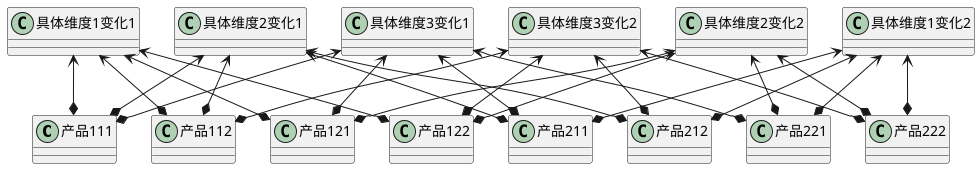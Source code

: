 @startuml

class 产品111
class 产品112
class 产品121
class 产品122
class 产品211
class 产品212
class 产品221
class 产品222

class 具体维度1变化1
class 具体维度1变化2
class 具体维度2变化1
class 具体维度2变化2
class 具体维度3变化1
class 具体维度3变化2

产品111 *-u-> 具体维度1变化1
产品111 *-u-> 具体维度2变化1
产品111 *-u-> 具体维度3变化1

产品112 *-u-> 具体维度1变化1
产品112 *-u-> 具体维度2变化1
产品112 *-u-> 具体维度3变化2

产品121 *-u-> 具体维度1变化1
产品121 *-u-> 具体维度2变化2
产品121 *-u-> 具体维度3变化1

产品122 *-u-> 具体维度1变化1
产品122 *-u-> 具体维度2变化2
产品122 *-u-> 具体维度3变化2

产品211 *-u-> 具体维度1变化2
产品211 *-u-> 具体维度2变化1
产品211 *-u-> 具体维度3变化1

产品212 *-u-> 具体维度1变化2
产品212 *-u-> 具体维度2变化1
产品212 *-u-> 具体维度3变化2

产品221 *-u-> 具体维度1变化2
产品221 *-u-> 具体维度2变化2
产品221 *-u-> 具体维度3变化1

产品222 *-u-> 具体维度1变化2
产品222 *-u-> 具体维度2变化2
产品222 *-u-> 具体维度3变化2

@enduml